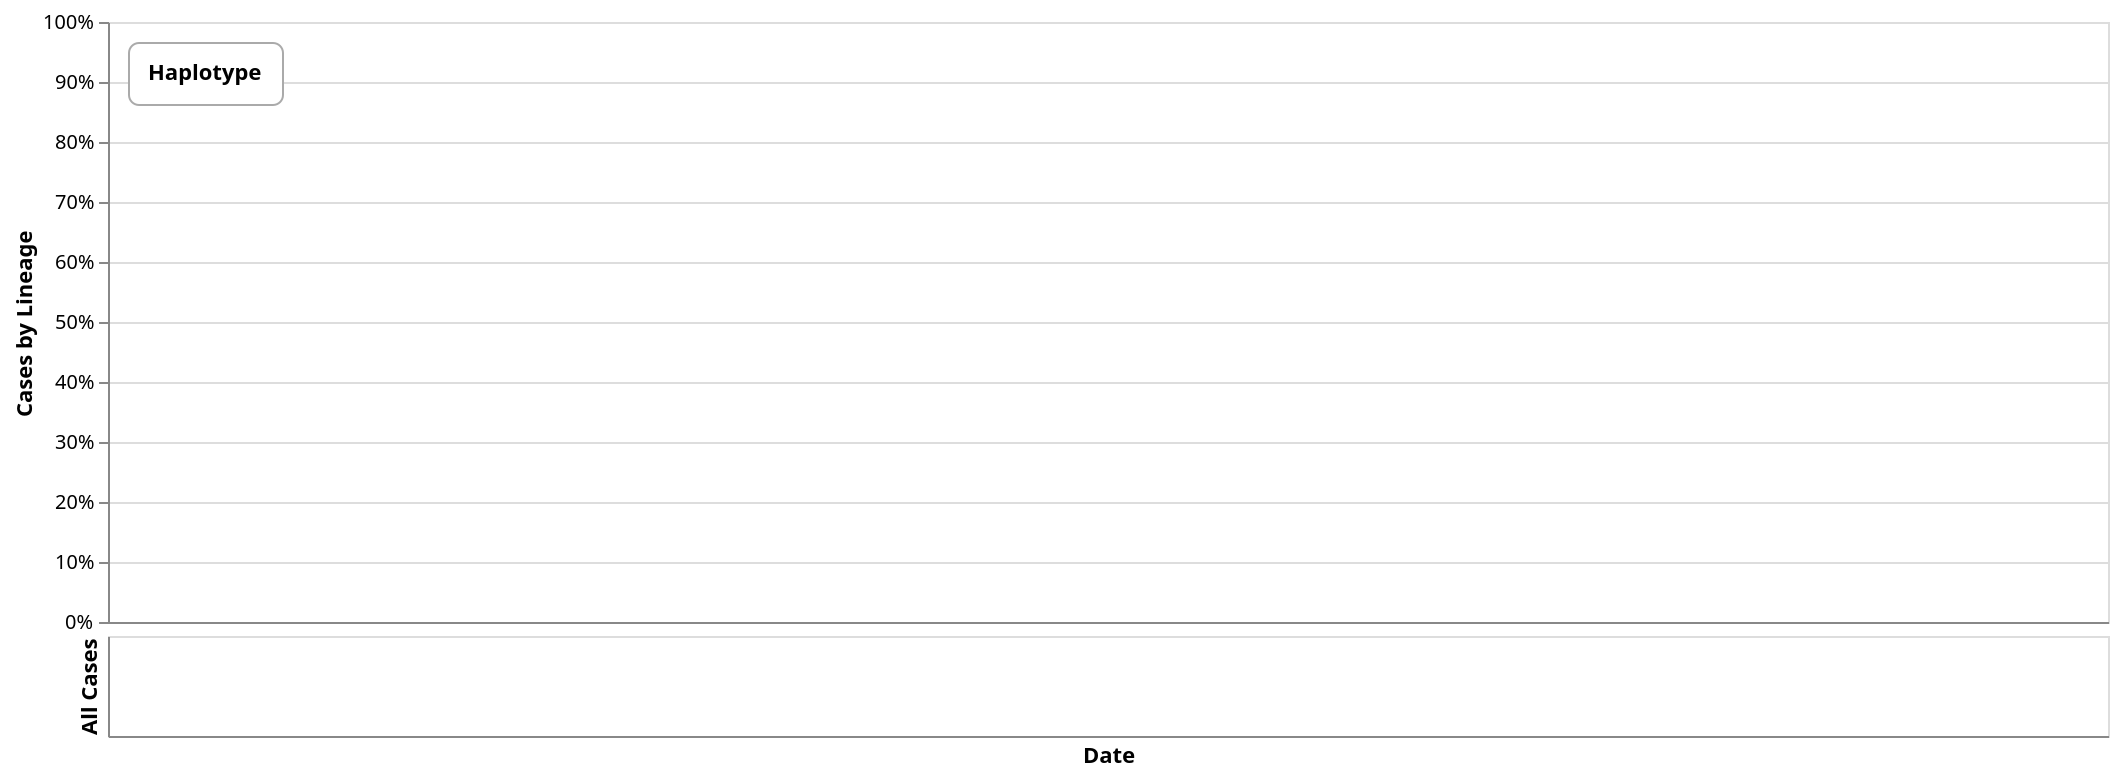 {
    "$schema": "https://vega.github.io/schema/vega-lite/v4.json",
    "data": {
      "name": "case_data",
      "format": {
        "type": "json",
        "parse": {
          "loc_id": "number",
          "date": "number",
          "cases_sum": "number"
        }
      }
    },
    "vconcat": [{
      "width": 1000, 
      "height": 300,
      "mark": "area",
      "selection": {
        "highlight": {
          "type": "single",
          "empty": "all",
          "on": "mouseover",
          "encodings": ["color"]
        }
      },
      "encoding": {
        "x": {
          "field": "date",
          "type": "temporal",
          "scale": {
            "domain": {
              "selection": "brush"
            }
          },
          "axis": {
            "title": null,
            "grid": true
          }
        },
        "y": {
          "field": "cases_sum", 
          "type": "quantitative",
          "axis": {
            "title": "Cases by Lineage"
          },
          "stack": "normalize"
        },
        "color": {
          "field": "lineage",
          "type": "nominal",
          "scale": {"scheme": "tableau20"},
          "legend": {
            "direction": "vertical",
            "columns": 3,
            "clipHeight": 15,
            "rowPadding": 2,
            "columnPadding": 10,
            "title": "Haplotype",
            "orient": "top-left",
            "fillColor": "#FFF",
            "strokeColor": "#AAA",
            "padding": 10,
            "offset": 10,
            "cornerRadius": 5
          }
        },
        "opacity": {
          "condition": {"selection": "highlight", "value": 1},
          "value": 0.8
        },
        "tooltip": {
          "field": "lineage",
          "type": "nominal"
        }
      }
    }, {
      "width": 1000,
      "height": 50,
      "mark": "bar",
      "encoding": {
        "x": {
          "field": "date",
          "type": "temporal",
          "axis": {
            "tickCount": "week",
            "title": "Date",
            "labelAlign": "left",
            "labelExpr": "[timeFormat(datum.value, '%b'), timeFormat(datum.value, '%d')]",
            "labelOffset": 4,
            "labelPadding": -24,
            "tickSize": 30
          }
        },
        "y": {
          "aggregate": "sum",
          "field": "cases_sum",
          "type": "quantitative",
          "axis": {
            "title": "All Cases"
          }
        },
        "fill": {
          "condition": {
            "selection": "brush",
            "value": "blue"
          },
          "value": "red"
        }
      },
      "selection": {
        "brush": {
          "type": "interval",
          "encodings": [
            "x"
          ]
        }
      }
    }],
    "config": {
      "concat": {
        "spacing": 0
      },
      "bar": {
        "continuousBandSize": 5
      }
    }
  }
    